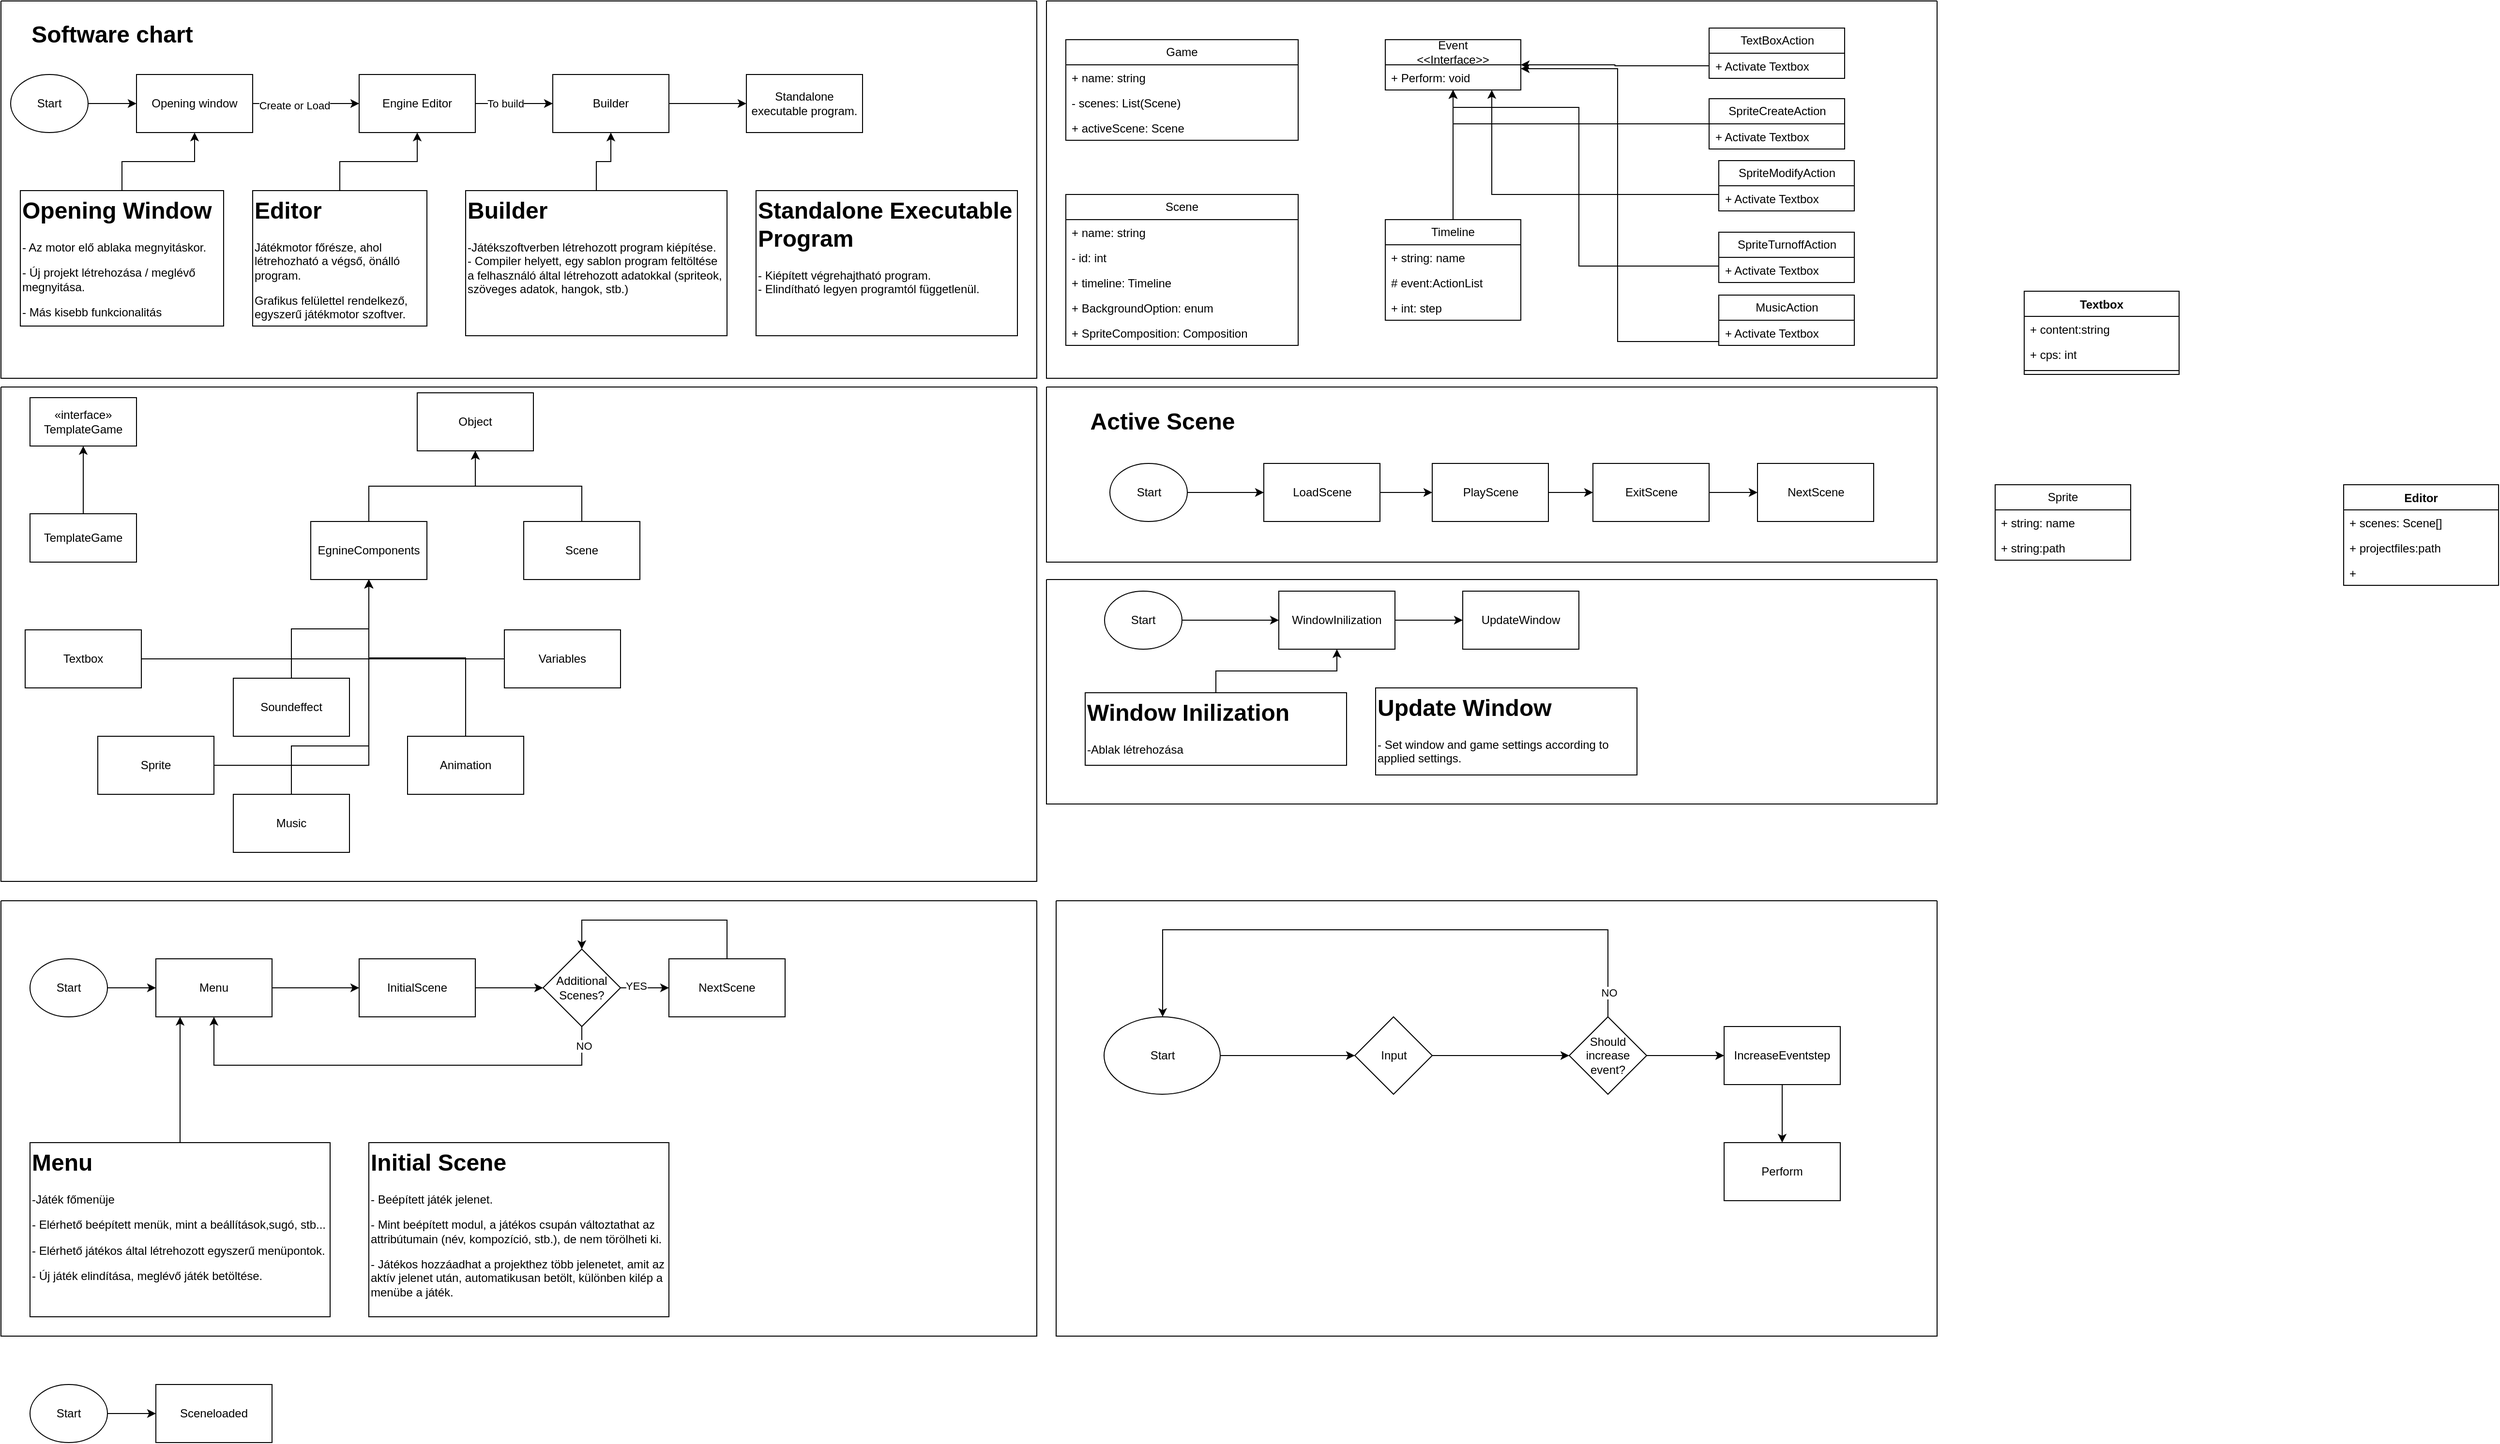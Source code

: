<mxfile version="24.8.3">
  <diagram name="1 oldal" id="JEMqjfEOg4delQZX6pk8">
    <mxGraphModel dx="1434" dy="726" grid="1" gridSize="10" guides="1" tooltips="1" connect="1" arrows="1" fold="1" page="1" pageScale="1" pageWidth="827" pageHeight="1169" math="0" shadow="0">
      <root>
        <mxCell id="0" />
        <mxCell id="1" parent="0" />
        <mxCell id="lWbrmLxduLfLOHrEPpW--29" value="Scene" style="swimlane;fontStyle=0;childLayout=stackLayout;horizontal=1;startSize=26;fillColor=none;horizontalStack=0;resizeParent=1;resizeParentMax=0;resizeLast=0;collapsible=1;marginBottom=0;whiteSpace=wrap;html=1;" parent="1" vertex="1">
          <mxGeometry x="1110" y="210" width="240" height="156" as="geometry" />
        </mxCell>
        <mxCell id="lWbrmLxduLfLOHrEPpW--30" value="+ name: string" style="text;strokeColor=none;fillColor=none;align=left;verticalAlign=top;spacingLeft=4;spacingRight=4;overflow=hidden;rotatable=0;points=[[0,0.5],[1,0.5]];portConstraint=eastwest;whiteSpace=wrap;html=1;" parent="lWbrmLxduLfLOHrEPpW--29" vertex="1">
          <mxGeometry y="26" width="240" height="26" as="geometry" />
        </mxCell>
        <mxCell id="lWbrmLxduLfLOHrEPpW--31" value="- id: int" style="text;strokeColor=none;fillColor=none;align=left;verticalAlign=top;spacingLeft=4;spacingRight=4;overflow=hidden;rotatable=0;points=[[0,0.5],[1,0.5]];portConstraint=eastwest;whiteSpace=wrap;html=1;" parent="lWbrmLxduLfLOHrEPpW--29" vertex="1">
          <mxGeometry y="52" width="240" height="26" as="geometry" />
        </mxCell>
        <mxCell id="lWbrmLxduLfLOHrEPpW--32" value="+ timeline: Timeline" style="text;strokeColor=none;fillColor=none;align=left;verticalAlign=top;spacingLeft=4;spacingRight=4;overflow=hidden;rotatable=0;points=[[0,0.5],[1,0.5]];portConstraint=eastwest;whiteSpace=wrap;html=1;" parent="lWbrmLxduLfLOHrEPpW--29" vertex="1">
          <mxGeometry y="78" width="240" height="26" as="geometry" />
        </mxCell>
        <mxCell id="5iqbkRGoXu1iaLBUcmDR-1" value="&lt;div&gt;+ BackgroundOption: enum&lt;/div&gt;" style="text;strokeColor=none;fillColor=none;align=left;verticalAlign=top;spacingLeft=4;spacingRight=4;overflow=hidden;rotatable=0;points=[[0,0.5],[1,0.5]];portConstraint=eastwest;whiteSpace=wrap;html=1;" parent="lWbrmLxduLfLOHrEPpW--29" vertex="1">
          <mxGeometry y="104" width="240" height="26" as="geometry" />
        </mxCell>
        <mxCell id="41qClCP8ehJ-Wlcd0M5J-1" value="+ SpriteComposition: Composition" style="text;strokeColor=none;fillColor=none;align=left;verticalAlign=top;spacingLeft=4;spacingRight=4;overflow=hidden;rotatable=0;points=[[0,0.5],[1,0.5]];portConstraint=eastwest;whiteSpace=wrap;html=1;" parent="lWbrmLxduLfLOHrEPpW--29" vertex="1">
          <mxGeometry y="130" width="240" height="26" as="geometry" />
        </mxCell>
        <mxCell id="lWbrmLxduLfLOHrEPpW--33" value="Sprite" style="swimlane;fontStyle=0;childLayout=stackLayout;horizontal=1;startSize=26;fillColor=none;horizontalStack=0;resizeParent=1;resizeParentMax=0;resizeLast=0;collapsible=1;marginBottom=0;whiteSpace=wrap;html=1;" parent="1" vertex="1">
          <mxGeometry x="2070" y="510" width="140" height="78" as="geometry" />
        </mxCell>
        <mxCell id="lWbrmLxduLfLOHrEPpW--34" value="+ string: name " style="text;strokeColor=none;fillColor=none;align=left;verticalAlign=top;spacingLeft=4;spacingRight=4;overflow=hidden;rotatable=0;points=[[0,0.5],[1,0.5]];portConstraint=eastwest;whiteSpace=wrap;html=1;" parent="lWbrmLxduLfLOHrEPpW--33" vertex="1">
          <mxGeometry y="26" width="140" height="26" as="geometry" />
        </mxCell>
        <mxCell id="lWbrmLxduLfLOHrEPpW--35" value="+ string:path" style="text;strokeColor=none;fillColor=none;align=left;verticalAlign=top;spacingLeft=4;spacingRight=4;overflow=hidden;rotatable=0;points=[[0,0.5],[1,0.5]];portConstraint=eastwest;whiteSpace=wrap;html=1;" parent="lWbrmLxduLfLOHrEPpW--33" vertex="1">
          <mxGeometry y="52" width="140" height="26" as="geometry" />
        </mxCell>
        <mxCell id="IUcDcDEqAbwXU_GczeR_-14" style="edgeStyle=orthogonalEdgeStyle;rounded=0;orthogonalLoop=1;jettySize=auto;html=1;" edge="1" parent="1" source="lWbrmLxduLfLOHrEPpW--37" target="IUcDcDEqAbwXU_GczeR_-1">
          <mxGeometry relative="1" as="geometry" />
        </mxCell>
        <mxCell id="lWbrmLxduLfLOHrEPpW--41" value="Editor" style="swimlane;fontStyle=1;align=center;verticalAlign=top;childLayout=stackLayout;horizontal=1;startSize=26;horizontalStack=0;resizeParent=1;resizeParentMax=0;resizeLast=0;collapsible=1;marginBottom=0;whiteSpace=wrap;html=1;" parent="1" vertex="1">
          <mxGeometry x="2430" y="510" width="160" height="104" as="geometry" />
        </mxCell>
        <mxCell id="lWbrmLxduLfLOHrEPpW--42" value="&lt;div&gt;+ scenes: Scene[]&lt;/div&gt;&lt;div&gt;&lt;br&gt;&lt;/div&gt;" style="text;strokeColor=none;fillColor=none;align=left;verticalAlign=top;spacingLeft=4;spacingRight=4;overflow=hidden;rotatable=0;points=[[0,0.5],[1,0.5]];portConstraint=eastwest;whiteSpace=wrap;html=1;" parent="lWbrmLxduLfLOHrEPpW--41" vertex="1">
          <mxGeometry y="26" width="160" height="26" as="geometry" />
        </mxCell>
        <mxCell id="lWbrmLxduLfLOHrEPpW--44" value="+ projectfiles:path" style="text;strokeColor=none;fillColor=none;align=left;verticalAlign=top;spacingLeft=4;spacingRight=4;overflow=hidden;rotatable=0;points=[[0,0.5],[1,0.5]];portConstraint=eastwest;whiteSpace=wrap;html=1;" parent="lWbrmLxduLfLOHrEPpW--41" vertex="1">
          <mxGeometry y="52" width="160" height="26" as="geometry" />
        </mxCell>
        <mxCell id="0etWV3QoKMRyA9orQuJr-10" value="+ " style="text;strokeColor=none;fillColor=none;align=left;verticalAlign=top;spacingLeft=4;spacingRight=4;overflow=hidden;rotatable=0;points=[[0,0.5],[1,0.5]];portConstraint=eastwest;whiteSpace=wrap;html=1;" parent="lWbrmLxduLfLOHrEPpW--41" vertex="1">
          <mxGeometry y="78" width="160" height="26" as="geometry" />
        </mxCell>
        <mxCell id="aBIb3vs0bK-XGekcAiyV-2" value="Textbox" style="swimlane;fontStyle=1;align=center;verticalAlign=top;childLayout=stackLayout;horizontal=1;startSize=26;horizontalStack=0;resizeParent=1;resizeParentMax=0;resizeLast=0;collapsible=1;marginBottom=0;whiteSpace=wrap;html=1;" parent="1" vertex="1">
          <mxGeometry x="2100" y="310" width="160" height="86" as="geometry" />
        </mxCell>
        <mxCell id="aBIb3vs0bK-XGekcAiyV-3" value="+ content:string" style="text;strokeColor=none;fillColor=none;align=left;verticalAlign=top;spacingLeft=4;spacingRight=4;overflow=hidden;rotatable=0;points=[[0,0.5],[1,0.5]];portConstraint=eastwest;whiteSpace=wrap;html=1;" parent="aBIb3vs0bK-XGekcAiyV-2" vertex="1">
          <mxGeometry y="26" width="160" height="26" as="geometry" />
        </mxCell>
        <mxCell id="aBIb3vs0bK-XGekcAiyV-8" value="+ cps: int " style="text;strokeColor=none;fillColor=none;align=left;verticalAlign=top;spacingLeft=4;spacingRight=4;overflow=hidden;rotatable=0;points=[[0,0.5],[1,0.5]];portConstraint=eastwest;whiteSpace=wrap;html=1;" parent="aBIb3vs0bK-XGekcAiyV-2" vertex="1">
          <mxGeometry y="52" width="160" height="26" as="geometry" />
        </mxCell>
        <mxCell id="aBIb3vs0bK-XGekcAiyV-4" value="" style="line;strokeWidth=1;fillColor=none;align=left;verticalAlign=middle;spacingTop=-1;spacingLeft=3;spacingRight=3;rotatable=0;labelPosition=right;points=[];portConstraint=eastwest;strokeColor=inherit;" parent="aBIb3vs0bK-XGekcAiyV-2" vertex="1">
          <mxGeometry y="78" width="160" height="8" as="geometry" />
        </mxCell>
        <mxCell id="-KJwZZDUoPPnp002qkgy-31" value="" style="swimlane;startSize=0;" parent="1" vertex="1">
          <mxGeometry x="10" y="10" width="1070" height="390" as="geometry" />
        </mxCell>
        <mxCell id="lWbrmLxduLfLOHrEPpW--9" style="edgeStyle=orthogonalEdgeStyle;rounded=0;orthogonalLoop=1;jettySize=auto;html=1;" parent="-KJwZZDUoPPnp002qkgy-31" source="lWbrmLxduLfLOHrEPpW--1" target="lWbrmLxduLfLOHrEPpW--7" edge="1">
          <mxGeometry relative="1" as="geometry" />
        </mxCell>
        <mxCell id="lWbrmLxduLfLOHrEPpW--10" value="Create or Load" style="edgeLabel;html=1;align=center;verticalAlign=middle;resizable=0;points=[];" parent="lWbrmLxduLfLOHrEPpW--9" vertex="1" connectable="0">
          <mxGeometry x="-0.231" y="-2" relative="1" as="geometry">
            <mxPoint as="offset" />
          </mxGeometry>
        </mxCell>
        <mxCell id="lWbrmLxduLfLOHrEPpW--1" value="Opening window" style="rounded=0;whiteSpace=wrap;html=1;" parent="-KJwZZDUoPPnp002qkgy-31" vertex="1">
          <mxGeometry x="140" y="76" width="120" height="60" as="geometry" />
        </mxCell>
        <mxCell id="lWbrmLxduLfLOHrEPpW--6" style="edgeStyle=orthogonalEdgeStyle;rounded=0;orthogonalLoop=1;jettySize=auto;html=1;" parent="-KJwZZDUoPPnp002qkgy-31" source="lWbrmLxduLfLOHrEPpW--5" target="lWbrmLxduLfLOHrEPpW--1" edge="1">
          <mxGeometry relative="1" as="geometry" />
        </mxCell>
        <mxCell id="lWbrmLxduLfLOHrEPpW--5" value="&lt;h1 style=&quot;margin-top: 0px;&quot;&gt;Opening Window&lt;br&gt;&lt;/h1&gt;&lt;p&gt;- Az motor elő ablaka megnyitáskor.&lt;/p&gt;&lt;p&gt;- Új projekt létrehozása / meglévő megnyitása.&lt;/p&gt;&lt;p&gt;- Más kisebb funkcionalitás&lt;br&gt;&lt;/p&gt;" style="text;html=1;whiteSpace=wrap;overflow=hidden;rounded=0;strokeColor=default;" parent="-KJwZZDUoPPnp002qkgy-31" vertex="1">
          <mxGeometry x="20" y="196" width="210" height="140" as="geometry" />
        </mxCell>
        <mxCell id="-KJwZZDUoPPnp002qkgy-2" style="edgeStyle=orthogonalEdgeStyle;rounded=0;orthogonalLoop=1;jettySize=auto;html=1;" parent="-KJwZZDUoPPnp002qkgy-31" source="lWbrmLxduLfLOHrEPpW--7" target="-KJwZZDUoPPnp002qkgy-1" edge="1">
          <mxGeometry relative="1" as="geometry" />
        </mxCell>
        <mxCell id="-KJwZZDUoPPnp002qkgy-3" value="To build" style="edgeLabel;html=1;align=center;verticalAlign=middle;resizable=0;points=[];" parent="-KJwZZDUoPPnp002qkgy-2" vertex="1" connectable="0">
          <mxGeometry x="-0.222" relative="1" as="geometry">
            <mxPoint as="offset" />
          </mxGeometry>
        </mxCell>
        <mxCell id="lWbrmLxduLfLOHrEPpW--7" value="Engine Editor" style="rounded=0;whiteSpace=wrap;html=1;" parent="-KJwZZDUoPPnp002qkgy-31" vertex="1">
          <mxGeometry x="370" y="76" width="120" height="60" as="geometry" />
        </mxCell>
        <mxCell id="-KJwZZDUoPPnp002qkgy-6" style="edgeStyle=orthogonalEdgeStyle;rounded=0;orthogonalLoop=1;jettySize=auto;html=1;" parent="-KJwZZDUoPPnp002qkgy-31" source="lWbrmLxduLfLOHrEPpW--11" target="lWbrmLxduLfLOHrEPpW--7" edge="1">
          <mxGeometry relative="1" as="geometry" />
        </mxCell>
        <mxCell id="lWbrmLxduLfLOHrEPpW--11" value="&lt;h1 style=&quot;margin-top: 0px;&quot;&gt;Editor&lt;/h1&gt;&lt;p&gt;Játékmotor főrésze, ahol létrehozható a végső, önálló program.&lt;/p&gt;&lt;p&gt;Grafikus felülettel rendelkező, egyszerű játékmotor szoftver.&lt;br&gt;&lt;/p&gt;" style="text;html=1;whiteSpace=wrap;overflow=hidden;rounded=0;strokeColor=default;" parent="-KJwZZDUoPPnp002qkgy-31" vertex="1">
          <mxGeometry x="260" y="196" width="180" height="140" as="geometry" />
        </mxCell>
        <mxCell id="-KJwZZDUoPPnp002qkgy-5" style="edgeStyle=orthogonalEdgeStyle;rounded=0;orthogonalLoop=1;jettySize=auto;html=1;" parent="-KJwZZDUoPPnp002qkgy-31" source="-KJwZZDUoPPnp002qkgy-1" target="-KJwZZDUoPPnp002qkgy-4" edge="1">
          <mxGeometry relative="1" as="geometry" />
        </mxCell>
        <mxCell id="-KJwZZDUoPPnp002qkgy-1" value="Builder" style="rounded=0;whiteSpace=wrap;html=1;" parent="-KJwZZDUoPPnp002qkgy-31" vertex="1">
          <mxGeometry x="570" y="76" width="120" height="60" as="geometry" />
        </mxCell>
        <mxCell id="-KJwZZDUoPPnp002qkgy-4" value="Standalone executable program." style="rounded=0;whiteSpace=wrap;html=1;" parent="-KJwZZDUoPPnp002qkgy-31" vertex="1">
          <mxGeometry x="770" y="76" width="120" height="60" as="geometry" />
        </mxCell>
        <mxCell id="-KJwZZDUoPPnp002qkgy-8" style="edgeStyle=orthogonalEdgeStyle;rounded=0;orthogonalLoop=1;jettySize=auto;html=1;" parent="-KJwZZDUoPPnp002qkgy-31" source="-KJwZZDUoPPnp002qkgy-7" target="lWbrmLxduLfLOHrEPpW--1" edge="1">
          <mxGeometry relative="1" as="geometry" />
        </mxCell>
        <mxCell id="-KJwZZDUoPPnp002qkgy-7" value="Start" style="ellipse;whiteSpace=wrap;html=1;" parent="-KJwZZDUoPPnp002qkgy-31" vertex="1">
          <mxGeometry x="10" y="76" width="80" height="60" as="geometry" />
        </mxCell>
        <mxCell id="-KJwZZDUoPPnp002qkgy-10" style="edgeStyle=orthogonalEdgeStyle;rounded=0;orthogonalLoop=1;jettySize=auto;html=1;" parent="-KJwZZDUoPPnp002qkgy-31" source="-KJwZZDUoPPnp002qkgy-9" target="-KJwZZDUoPPnp002qkgy-1" edge="1">
          <mxGeometry relative="1" as="geometry" />
        </mxCell>
        <mxCell id="-KJwZZDUoPPnp002qkgy-9" value="&lt;h1 style=&quot;margin-top: 0px;&quot;&gt;Builder&lt;/h1&gt;&lt;div&gt;-Játékszoftverben létrehozott program kiépítése.&lt;/div&gt;&lt;div&gt;- Compiler helyett, egy sablon program feltöltése a felhasználó által létrehozott adatokkal (spriteok, szöveges adatok, hangok, stb.)&lt;br&gt;&lt;/div&gt;" style="text;html=1;whiteSpace=wrap;overflow=hidden;rounded=0;strokeColor=default;" parent="-KJwZZDUoPPnp002qkgy-31" vertex="1">
          <mxGeometry x="480" y="196" width="270" height="150" as="geometry" />
        </mxCell>
        <mxCell id="-KJwZZDUoPPnp002qkgy-11" value="&lt;h1 style=&quot;margin-top: 0px;&quot;&gt;Standalone Executable Program&lt;br&gt;&lt;/h1&gt;&lt;div&gt;- Kiépített végrehajtható program.&lt;/div&gt;&lt;div&gt;- Elindítható legyen programtól függetlenül.&lt;br&gt;&lt;/div&gt;" style="text;html=1;whiteSpace=wrap;overflow=hidden;rounded=0;strokeColor=default;" parent="-KJwZZDUoPPnp002qkgy-31" vertex="1">
          <mxGeometry x="780" y="196" width="270" height="150" as="geometry" />
        </mxCell>
        <mxCell id="-KJwZZDUoPPnp002qkgy-60" value="&lt;h1&gt;&lt;b&gt;Software chart&lt;/b&gt;&lt;/h1&gt;" style="text;html=1;align=center;verticalAlign=middle;whiteSpace=wrap;rounded=0;" parent="-KJwZZDUoPPnp002qkgy-31" vertex="1">
          <mxGeometry x="10" y="20" width="210" height="30" as="geometry" />
        </mxCell>
        <mxCell id="-KJwZZDUoPPnp002qkgy-32" value="«interface»&lt;br&gt;TemplateGame" style="html=1;whiteSpace=wrap;" parent="1" vertex="1">
          <mxGeometry x="40" y="420" width="110" height="50" as="geometry" />
        </mxCell>
        <mxCell id="-KJwZZDUoPPnp002qkgy-34" style="edgeStyle=orthogonalEdgeStyle;rounded=0;orthogonalLoop=1;jettySize=auto;html=1;" parent="1" source="-KJwZZDUoPPnp002qkgy-33" target="-KJwZZDUoPPnp002qkgy-32" edge="1">
          <mxGeometry relative="1" as="geometry" />
        </mxCell>
        <mxCell id="-KJwZZDUoPPnp002qkgy-33" value="TemplateGame" style="html=1;whiteSpace=wrap;" parent="1" vertex="1">
          <mxGeometry x="40" y="540" width="110" height="50" as="geometry" />
        </mxCell>
        <mxCell id="-KJwZZDUoPPnp002qkgy-37" style="edgeStyle=orthogonalEdgeStyle;rounded=0;orthogonalLoop=1;jettySize=auto;html=1;" parent="1" source="-KJwZZDUoPPnp002qkgy-35" target="-KJwZZDUoPPnp002qkgy-36" edge="1">
          <mxGeometry relative="1" as="geometry" />
        </mxCell>
        <mxCell id="-KJwZZDUoPPnp002qkgy-35" value="Scene" style="rounded=0;whiteSpace=wrap;html=1;" parent="1" vertex="1">
          <mxGeometry x="550" y="548" width="120" height="60" as="geometry" />
        </mxCell>
        <mxCell id="-KJwZZDUoPPnp002qkgy-36" value="Object" style="rounded=0;whiteSpace=wrap;html=1;" parent="1" vertex="1">
          <mxGeometry x="440" y="415" width="120" height="60" as="geometry" />
        </mxCell>
        <mxCell id="-KJwZZDUoPPnp002qkgy-39" style="edgeStyle=orthogonalEdgeStyle;rounded=0;orthogonalLoop=1;jettySize=auto;html=1;" parent="1" source="-KJwZZDUoPPnp002qkgy-38" target="-KJwZZDUoPPnp002qkgy-36" edge="1">
          <mxGeometry relative="1" as="geometry" />
        </mxCell>
        <mxCell id="-KJwZZDUoPPnp002qkgy-38" value="EgnineComponents" style="rounded=0;whiteSpace=wrap;html=1;" parent="1" vertex="1">
          <mxGeometry x="330" y="548" width="120" height="60" as="geometry" />
        </mxCell>
        <mxCell id="-KJwZZDUoPPnp002qkgy-45" style="edgeStyle=orthogonalEdgeStyle;rounded=0;orthogonalLoop=1;jettySize=auto;html=1;" parent="1" source="-KJwZZDUoPPnp002qkgy-41" target="-KJwZZDUoPPnp002qkgy-38" edge="1">
          <mxGeometry relative="1" as="geometry" />
        </mxCell>
        <mxCell id="-KJwZZDUoPPnp002qkgy-49" style="edgeStyle=orthogonalEdgeStyle;rounded=0;orthogonalLoop=1;jettySize=auto;html=1;" parent="1" source="-KJwZZDUoPPnp002qkgy-41" target="-KJwZZDUoPPnp002qkgy-38" edge="1">
          <mxGeometry relative="1" as="geometry" />
        </mxCell>
        <mxCell id="-KJwZZDUoPPnp002qkgy-51" style="edgeStyle=orthogonalEdgeStyle;rounded=0;orthogonalLoop=1;jettySize=auto;html=1;" parent="1" source="-KJwZZDUoPPnp002qkgy-43" target="-KJwZZDUoPPnp002qkgy-38" edge="1">
          <mxGeometry relative="1" as="geometry" />
        </mxCell>
        <mxCell id="-KJwZZDUoPPnp002qkgy-43" value="Textbox" style="rounded=0;whiteSpace=wrap;html=1;" parent="1" vertex="1">
          <mxGeometry x="35" y="660" width="120" height="60" as="geometry" />
        </mxCell>
        <mxCell id="-KJwZZDUoPPnp002qkgy-48" style="edgeStyle=orthogonalEdgeStyle;rounded=0;orthogonalLoop=1;jettySize=auto;html=1;" parent="1" source="-KJwZZDUoPPnp002qkgy-47" target="-KJwZZDUoPPnp002qkgy-38" edge="1">
          <mxGeometry relative="1" as="geometry" />
        </mxCell>
        <mxCell id="-KJwZZDUoPPnp002qkgy-47" value="Soundeffect" style="rounded=0;whiteSpace=wrap;html=1;" parent="1" vertex="1">
          <mxGeometry x="250" y="710" width="120" height="60" as="geometry" />
        </mxCell>
        <mxCell id="-KJwZZDUoPPnp002qkgy-41" value="Sprite" style="rounded=0;whiteSpace=wrap;html=1;" parent="1" vertex="1">
          <mxGeometry x="110" y="770" width="120" height="60" as="geometry" />
        </mxCell>
        <mxCell id="-KJwZZDUoPPnp002qkgy-54" style="edgeStyle=orthogonalEdgeStyle;rounded=0;orthogonalLoop=1;jettySize=auto;html=1;" parent="1" source="-KJwZZDUoPPnp002qkgy-52" target="-KJwZZDUoPPnp002qkgy-38" edge="1">
          <mxGeometry relative="1" as="geometry">
            <Array as="points">
              <mxPoint x="310" y="780" />
              <mxPoint x="390" y="780" />
            </Array>
          </mxGeometry>
        </mxCell>
        <mxCell id="-KJwZZDUoPPnp002qkgy-52" value="Music" style="rounded=0;whiteSpace=wrap;html=1;" parent="1" vertex="1">
          <mxGeometry x="250" y="830" width="120" height="60" as="geometry" />
        </mxCell>
        <mxCell id="-KJwZZDUoPPnp002qkgy-56" style="edgeStyle=orthogonalEdgeStyle;rounded=0;orthogonalLoop=1;jettySize=auto;html=1;" parent="1" source="-KJwZZDUoPPnp002qkgy-55" target="-KJwZZDUoPPnp002qkgy-38" edge="1">
          <mxGeometry relative="1" as="geometry" />
        </mxCell>
        <mxCell id="-KJwZZDUoPPnp002qkgy-55" value="Animation" style="rounded=0;whiteSpace=wrap;html=1;" parent="1" vertex="1">
          <mxGeometry x="430" y="770" width="120" height="60" as="geometry" />
        </mxCell>
        <mxCell id="-KJwZZDUoPPnp002qkgy-58" style="edgeStyle=orthogonalEdgeStyle;rounded=0;orthogonalLoop=1;jettySize=auto;html=1;" parent="1" source="-KJwZZDUoPPnp002qkgy-57" target="-KJwZZDUoPPnp002qkgy-38" edge="1">
          <mxGeometry relative="1" as="geometry" />
        </mxCell>
        <mxCell id="-KJwZZDUoPPnp002qkgy-57" value="Variables" style="rounded=0;whiteSpace=wrap;html=1;" parent="1" vertex="1">
          <mxGeometry x="530" y="660" width="120" height="60" as="geometry" />
        </mxCell>
        <mxCell id="7sp2YvaQ6ztTeNtTqfWq-1" value="" style="swimlane;startSize=0;" parent="1" vertex="1">
          <mxGeometry x="10" y="409" width="1070" height="511" as="geometry" />
        </mxCell>
        <mxCell id="7sp2YvaQ6ztTeNtTqfWq-6" style="edgeStyle=orthogonalEdgeStyle;rounded=0;orthogonalLoop=1;jettySize=auto;html=1;" parent="1" source="7sp2YvaQ6ztTeNtTqfWq-2" target="7sp2YvaQ6ztTeNtTqfWq-4" edge="1">
          <mxGeometry relative="1" as="geometry" />
        </mxCell>
        <mxCell id="7sp2YvaQ6ztTeNtTqfWq-2" value="Menu" style="rounded=0;whiteSpace=wrap;html=1;" parent="1" vertex="1">
          <mxGeometry x="170" y="1000" width="120" height="60" as="geometry" />
        </mxCell>
        <mxCell id="7sp2YvaQ6ztTeNtTqfWq-5" style="edgeStyle=orthogonalEdgeStyle;rounded=0;orthogonalLoop=1;jettySize=auto;html=1;" parent="1" source="7sp2YvaQ6ztTeNtTqfWq-3" target="7sp2YvaQ6ztTeNtTqfWq-2" edge="1">
          <mxGeometry relative="1" as="geometry" />
        </mxCell>
        <mxCell id="7sp2YvaQ6ztTeNtTqfWq-3" value="Start" style="ellipse;whiteSpace=wrap;html=1;" parent="1" vertex="1">
          <mxGeometry x="40" y="1000" width="80" height="60" as="geometry" />
        </mxCell>
        <mxCell id="7sp2YvaQ6ztTeNtTqfWq-9" style="edgeStyle=orthogonalEdgeStyle;rounded=0;orthogonalLoop=1;jettySize=auto;html=1;" parent="1" source="7sp2YvaQ6ztTeNtTqfWq-4" target="7sp2YvaQ6ztTeNtTqfWq-8" edge="1">
          <mxGeometry relative="1" as="geometry" />
        </mxCell>
        <mxCell id="7sp2YvaQ6ztTeNtTqfWq-4" value="InitialScene" style="rounded=0;whiteSpace=wrap;html=1;" parent="1" vertex="1">
          <mxGeometry x="380" y="1000" width="120" height="60" as="geometry" />
        </mxCell>
        <mxCell id="7sp2YvaQ6ztTeNtTqfWq-12" style="edgeStyle=orthogonalEdgeStyle;rounded=0;orthogonalLoop=1;jettySize=auto;html=1;" parent="1" source="7sp2YvaQ6ztTeNtTqfWq-8" target="7sp2YvaQ6ztTeNtTqfWq-2" edge="1">
          <mxGeometry relative="1" as="geometry">
            <Array as="points">
              <mxPoint x="610" y="1110" />
              <mxPoint x="230" y="1110" />
            </Array>
          </mxGeometry>
        </mxCell>
        <mxCell id="7sp2YvaQ6ztTeNtTqfWq-14" value="NO" style="edgeLabel;html=1;align=center;verticalAlign=middle;resizable=0;points=[];" parent="7sp2YvaQ6ztTeNtTqfWq-12" vertex="1" connectable="0">
          <mxGeometry x="-0.915" y="2" relative="1" as="geometry">
            <mxPoint as="offset" />
          </mxGeometry>
        </mxCell>
        <mxCell id="7sp2YvaQ6ztTeNtTqfWq-16" style="edgeStyle=orthogonalEdgeStyle;rounded=0;orthogonalLoop=1;jettySize=auto;html=1;" parent="1" source="7sp2YvaQ6ztTeNtTqfWq-8" target="7sp2YvaQ6ztTeNtTqfWq-15" edge="1">
          <mxGeometry relative="1" as="geometry" />
        </mxCell>
        <mxCell id="7sp2YvaQ6ztTeNtTqfWq-17" value="YES" style="edgeLabel;html=1;align=center;verticalAlign=middle;resizable=0;points=[];" parent="7sp2YvaQ6ztTeNtTqfWq-16" vertex="1" connectable="0">
          <mxGeometry x="-0.36" y="2" relative="1" as="geometry">
            <mxPoint as="offset" />
          </mxGeometry>
        </mxCell>
        <mxCell id="7sp2YvaQ6ztTeNtTqfWq-8" value="Additional Scenes?" style="rhombus;whiteSpace=wrap;html=1;" parent="1" vertex="1">
          <mxGeometry x="570" y="990" width="80" height="80" as="geometry" />
        </mxCell>
        <mxCell id="7sp2YvaQ6ztTeNtTqfWq-20" style="edgeStyle=orthogonalEdgeStyle;rounded=0;orthogonalLoop=1;jettySize=auto;html=1;" parent="1" source="7sp2YvaQ6ztTeNtTqfWq-15" target="7sp2YvaQ6ztTeNtTqfWq-8" edge="1">
          <mxGeometry relative="1" as="geometry">
            <Array as="points">
              <mxPoint x="760" y="960" />
              <mxPoint x="610" y="960" />
            </Array>
          </mxGeometry>
        </mxCell>
        <mxCell id="7sp2YvaQ6ztTeNtTqfWq-15" value="NextScene" style="rounded=0;whiteSpace=wrap;html=1;" parent="1" vertex="1">
          <mxGeometry x="700" y="1000" width="120" height="60" as="geometry" />
        </mxCell>
        <mxCell id="7sp2YvaQ6ztTeNtTqfWq-22" style="edgeStyle=orthogonalEdgeStyle;rounded=0;orthogonalLoop=1;jettySize=auto;html=1;" parent="1" source="7sp2YvaQ6ztTeNtTqfWq-21" target="7sp2YvaQ6ztTeNtTqfWq-2" edge="1">
          <mxGeometry relative="1" as="geometry">
            <Array as="points">
              <mxPoint x="195" y="1090" />
              <mxPoint x="195" y="1090" />
            </Array>
          </mxGeometry>
        </mxCell>
        <mxCell id="7sp2YvaQ6ztTeNtTqfWq-21" value="&lt;h1 style=&quot;margin-top: 0px;&quot;&gt;Menu&lt;br&gt;&lt;/h1&gt;&lt;p&gt;-Játék főmenüje&lt;/p&gt;&lt;p&gt;- Elérhető beépített menük, mint a beállítások,sugó, stb...&lt;br&gt;&lt;/p&gt;&lt;p&gt;- Elérhető játékos által létrehozott egyszerű menüpontok.&lt;/p&gt;&lt;p&gt;- Új játék elindítása, meglévő játék betöltése.&lt;br&gt;&lt;/p&gt;" style="text;html=1;whiteSpace=wrap;overflow=hidden;rounded=0;perimeterSpacing=0;fillColor=none;strokeColor=default;" parent="1" vertex="1">
          <mxGeometry x="40" y="1190" width="310" height="180" as="geometry" />
        </mxCell>
        <mxCell id="7sp2YvaQ6ztTeNtTqfWq-23" value="&lt;h1 style=&quot;margin-top: 0px;&quot;&gt;Initial Scene&lt;br&gt;&lt;/h1&gt;&lt;p&gt;- Beépített játék jelenet.&lt;/p&gt;&lt;p&gt;- Mint beépített modul, a játékos csupán változtathat az attribútumain (név, kompozíció, stb.), de nem törölheti ki.&lt;/p&gt;&lt;p&gt;- Játékos hozzáadhat a projekthez több jelenetet, amit az aktív jelenet után, automatikusan betölt, különben kilép a menübe a játék.&lt;br&gt;&lt;/p&gt;&lt;p&gt;&lt;br&gt;&lt;/p&gt;" style="text;html=1;whiteSpace=wrap;overflow=hidden;rounded=0;perimeterSpacing=0;fillColor=none;strokeColor=default;" parent="1" vertex="1">
          <mxGeometry x="390" y="1190" width="310" height="180" as="geometry" />
        </mxCell>
        <mxCell id="7sp2YvaQ6ztTeNtTqfWq-26" value="" style="swimlane;startSize=0;" parent="1" vertex="1">
          <mxGeometry x="10" y="940" width="1070" height="450" as="geometry" />
        </mxCell>
        <mxCell id="7sp2YvaQ6ztTeNtTqfWq-35" style="edgeStyle=orthogonalEdgeStyle;rounded=0;orthogonalLoop=1;jettySize=auto;html=1;" parent="1" source="7sp2YvaQ6ztTeNtTqfWq-33" target="7sp2YvaQ6ztTeNtTqfWq-34" edge="1">
          <mxGeometry relative="1" as="geometry" />
        </mxCell>
        <mxCell id="7sp2YvaQ6ztTeNtTqfWq-33" value="Start" style="ellipse;whiteSpace=wrap;html=1;" parent="1" vertex="1">
          <mxGeometry x="40" y="1440" width="80" height="60" as="geometry" />
        </mxCell>
        <mxCell id="7sp2YvaQ6ztTeNtTqfWq-34" value="Sceneloaded" style="rounded=0;whiteSpace=wrap;html=1;" parent="1" vertex="1">
          <mxGeometry x="170" y="1440" width="120" height="60" as="geometry" />
        </mxCell>
        <mxCell id="SCozW6nY0jgdxFVov_-t-1" value="Game" style="swimlane;fontStyle=0;childLayout=stackLayout;horizontal=1;startSize=26;fillColor=none;horizontalStack=0;resizeParent=1;resizeParentMax=0;resizeLast=0;collapsible=1;marginBottom=0;whiteSpace=wrap;html=1;" parent="1" vertex="1">
          <mxGeometry x="1110" y="50" width="240" height="104" as="geometry" />
        </mxCell>
        <mxCell id="SCozW6nY0jgdxFVov_-t-2" value="+ name: string" style="text;strokeColor=none;fillColor=none;align=left;verticalAlign=top;spacingLeft=4;spacingRight=4;overflow=hidden;rotatable=0;points=[[0,0.5],[1,0.5]];portConstraint=eastwest;whiteSpace=wrap;html=1;" parent="SCozW6nY0jgdxFVov_-t-1" vertex="1">
          <mxGeometry y="26" width="240" height="26" as="geometry" />
        </mxCell>
        <mxCell id="SCozW6nY0jgdxFVov_-t-3" value="- scenes: List(Scene)" style="text;strokeColor=none;fillColor=none;align=left;verticalAlign=top;spacingLeft=4;spacingRight=4;overflow=hidden;rotatable=0;points=[[0,0.5],[1,0.5]];portConstraint=eastwest;whiteSpace=wrap;html=1;" parent="SCozW6nY0jgdxFVov_-t-1" vertex="1">
          <mxGeometry y="52" width="240" height="26" as="geometry" />
        </mxCell>
        <mxCell id="SCozW6nY0jgdxFVov_-t-4" value="+ activeScene: Scene" style="text;strokeColor=none;fillColor=none;align=left;verticalAlign=top;spacingLeft=4;spacingRight=4;overflow=hidden;rotatable=0;points=[[0,0.5],[1,0.5]];portConstraint=eastwest;whiteSpace=wrap;html=1;" parent="SCozW6nY0jgdxFVov_-t-1" vertex="1">
          <mxGeometry y="78" width="240" height="26" as="geometry" />
        </mxCell>
        <mxCell id="5iqbkRGoXu1iaLBUcmDR-12" value="" style="swimlane;startSize=0;" parent="1" vertex="1">
          <mxGeometry x="1090" y="409" width="920" height="181" as="geometry" />
        </mxCell>
        <mxCell id="5iqbkRGoXu1iaLBUcmDR-4" style="edgeStyle=orthogonalEdgeStyle;rounded=0;orthogonalLoop=1;jettySize=auto;html=1;" parent="5iqbkRGoXu1iaLBUcmDR-12" source="5iqbkRGoXu1iaLBUcmDR-2" target="5iqbkRGoXu1iaLBUcmDR-3" edge="1">
          <mxGeometry relative="1" as="geometry" />
        </mxCell>
        <mxCell id="5iqbkRGoXu1iaLBUcmDR-2" value="Start" style="ellipse;whiteSpace=wrap;html=1;" parent="5iqbkRGoXu1iaLBUcmDR-12" vertex="1">
          <mxGeometry x="65.5" y="79" width="80" height="60" as="geometry" />
        </mxCell>
        <mxCell id="5iqbkRGoXu1iaLBUcmDR-6" style="edgeStyle=orthogonalEdgeStyle;rounded=0;orthogonalLoop=1;jettySize=auto;html=1;" parent="5iqbkRGoXu1iaLBUcmDR-12" source="5iqbkRGoXu1iaLBUcmDR-3" target="5iqbkRGoXu1iaLBUcmDR-5" edge="1">
          <mxGeometry relative="1" as="geometry" />
        </mxCell>
        <mxCell id="5iqbkRGoXu1iaLBUcmDR-3" value="LoadScene" style="rounded=0;whiteSpace=wrap;html=1;" parent="5iqbkRGoXu1iaLBUcmDR-12" vertex="1">
          <mxGeometry x="224.5" y="79" width="120" height="60" as="geometry" />
        </mxCell>
        <mxCell id="5iqbkRGoXu1iaLBUcmDR-8" style="edgeStyle=orthogonalEdgeStyle;rounded=0;orthogonalLoop=1;jettySize=auto;html=1;" parent="5iqbkRGoXu1iaLBUcmDR-12" source="5iqbkRGoXu1iaLBUcmDR-5" target="5iqbkRGoXu1iaLBUcmDR-7" edge="1">
          <mxGeometry relative="1" as="geometry" />
        </mxCell>
        <mxCell id="5iqbkRGoXu1iaLBUcmDR-5" value="PlayScene" style="rounded=0;whiteSpace=wrap;html=1;" parent="5iqbkRGoXu1iaLBUcmDR-12" vertex="1">
          <mxGeometry x="398.5" y="79" width="120" height="60" as="geometry" />
        </mxCell>
        <mxCell id="5iqbkRGoXu1iaLBUcmDR-10" style="edgeStyle=orthogonalEdgeStyle;rounded=0;orthogonalLoop=1;jettySize=auto;html=1;" parent="5iqbkRGoXu1iaLBUcmDR-12" source="5iqbkRGoXu1iaLBUcmDR-7" target="5iqbkRGoXu1iaLBUcmDR-9" edge="1">
          <mxGeometry relative="1" as="geometry" />
        </mxCell>
        <mxCell id="5iqbkRGoXu1iaLBUcmDR-7" value="&lt;div&gt;ExitScene&lt;/div&gt;" style="rounded=0;whiteSpace=wrap;html=1;" parent="5iqbkRGoXu1iaLBUcmDR-12" vertex="1">
          <mxGeometry x="564.5" y="79" width="120" height="60" as="geometry" />
        </mxCell>
        <mxCell id="5iqbkRGoXu1iaLBUcmDR-9" value="NextScene" style="rounded=0;whiteSpace=wrap;html=1;" parent="5iqbkRGoXu1iaLBUcmDR-12" vertex="1">
          <mxGeometry x="734.5" y="79" width="120" height="60" as="geometry" />
        </mxCell>
        <mxCell id="5iqbkRGoXu1iaLBUcmDR-14" value="&lt;h1&gt;&lt;b&gt;Active Scene&lt;br&gt;&lt;/b&gt;&lt;/h1&gt;" style="text;html=1;align=center;verticalAlign=middle;whiteSpace=wrap;rounded=0;" parent="5iqbkRGoXu1iaLBUcmDR-12" vertex="1">
          <mxGeometry x="14.5" y="21" width="210" height="30" as="geometry" />
        </mxCell>
        <mxCell id="s9Ohwy5bFA-3_QX1RwIY-5" style="edgeStyle=orthogonalEdgeStyle;rounded=0;orthogonalLoop=1;jettySize=auto;html=1;" parent="1" source="s9Ohwy5bFA-3_QX1RwIY-1" target="s9Ohwy5bFA-3_QX1RwIY-4" edge="1">
          <mxGeometry relative="1" as="geometry" />
        </mxCell>
        <mxCell id="s9Ohwy5bFA-3_QX1RwIY-1" value="WindowInilization" style="rounded=0;whiteSpace=wrap;html=1;" parent="1" vertex="1">
          <mxGeometry x="1330" y="620" width="120" height="60" as="geometry" />
        </mxCell>
        <mxCell id="s9Ohwy5bFA-3_QX1RwIY-3" style="edgeStyle=orthogonalEdgeStyle;rounded=0;orthogonalLoop=1;jettySize=auto;html=1;" parent="1" source="s9Ohwy5bFA-3_QX1RwIY-2" target="s9Ohwy5bFA-3_QX1RwIY-1" edge="1">
          <mxGeometry relative="1" as="geometry" />
        </mxCell>
        <mxCell id="s9Ohwy5bFA-3_QX1RwIY-2" value="Start" style="ellipse;whiteSpace=wrap;html=1;" parent="1" vertex="1">
          <mxGeometry x="1150" y="620" width="80" height="60" as="geometry" />
        </mxCell>
        <mxCell id="s9Ohwy5bFA-3_QX1RwIY-4" value="UpdateWindow" style="rounded=0;whiteSpace=wrap;html=1;" parent="1" vertex="1">
          <mxGeometry x="1520" y="620" width="120" height="60" as="geometry" />
        </mxCell>
        <mxCell id="s9Ohwy5bFA-3_QX1RwIY-8" style="edgeStyle=orthogonalEdgeStyle;rounded=0;orthogonalLoop=1;jettySize=auto;html=1;" parent="1" source="s9Ohwy5bFA-3_QX1RwIY-6" target="s9Ohwy5bFA-3_QX1RwIY-1" edge="1">
          <mxGeometry relative="1" as="geometry" />
        </mxCell>
        <mxCell id="s9Ohwy5bFA-3_QX1RwIY-6" value="&lt;h1 style=&quot;margin-top: 0px;&quot;&gt;Window Inilization&lt;br&gt;&lt;/h1&gt;&lt;div&gt;-Ablak létrehozása&lt;br&gt;&lt;/div&gt;" style="text;html=1;whiteSpace=wrap;overflow=hidden;rounded=0;strokeColor=default;" parent="1" vertex="1">
          <mxGeometry x="1130" y="725" width="270" height="75" as="geometry" />
        </mxCell>
        <mxCell id="s9Ohwy5bFA-3_QX1RwIY-7" value="&lt;h1 style=&quot;margin-top: 0px;&quot;&gt;Update Window&lt;br&gt;&lt;/h1&gt;&lt;div&gt;- Set window and game settings according to applied settings.&lt;br&gt;&lt;/div&gt;" style="text;html=1;whiteSpace=wrap;overflow=hidden;rounded=0;strokeColor=default;" parent="1" vertex="1">
          <mxGeometry x="1430" y="720" width="270" height="90" as="geometry" />
        </mxCell>
        <mxCell id="s9Ohwy5bFA-3_QX1RwIY-10" value="" style="swimlane;startSize=0;" parent="1" vertex="1">
          <mxGeometry x="1090" y="608" width="920" height="232" as="geometry" />
        </mxCell>
        <mxCell id="IUcDcDEqAbwXU_GczeR_-1" value="&lt;div&gt;Event&lt;/div&gt;&lt;div&gt;&amp;lt;&amp;lt;Interface&amp;gt;&amp;gt;&lt;br&gt;&lt;/div&gt;" style="swimlane;fontStyle=0;childLayout=stackLayout;horizontal=1;startSize=26;fillColor=none;horizontalStack=0;resizeParent=1;resizeParentMax=0;resizeLast=0;collapsible=1;marginBottom=0;whiteSpace=wrap;html=1;" vertex="1" parent="1">
          <mxGeometry x="1440" y="50" width="140" height="52" as="geometry" />
        </mxCell>
        <mxCell id="IUcDcDEqAbwXU_GczeR_-3" value="+ Perform: void" style="text;strokeColor=none;fillColor=none;align=left;verticalAlign=top;spacingLeft=4;spacingRight=4;overflow=hidden;rotatable=0;points=[[0,0.5],[1,0.5]];portConstraint=eastwest;whiteSpace=wrap;html=1;" vertex="1" parent="IUcDcDEqAbwXU_GczeR_-1">
          <mxGeometry y="26" width="140" height="26" as="geometry" />
        </mxCell>
        <mxCell id="IUcDcDEqAbwXU_GczeR_-13" style="edgeStyle=orthogonalEdgeStyle;rounded=0;orthogonalLoop=1;jettySize=auto;html=1;" edge="1" parent="1" source="IUcDcDEqAbwXU_GczeR_-11" target="IUcDcDEqAbwXU_GczeR_-1">
          <mxGeometry relative="1" as="geometry" />
        </mxCell>
        <mxCell id="IUcDcDEqAbwXU_GczeR_-17" style="edgeStyle=orthogonalEdgeStyle;rounded=0;orthogonalLoop=1;jettySize=auto;html=1;" edge="1" parent="1" source="IUcDcDEqAbwXU_GczeR_-15" target="IUcDcDEqAbwXU_GczeR_-1">
          <mxGeometry relative="1" as="geometry" />
        </mxCell>
        <mxCell id="IUcDcDEqAbwXU_GczeR_-20" style="edgeStyle=orthogonalEdgeStyle;rounded=0;orthogonalLoop=1;jettySize=auto;html=1;" edge="1" parent="1" source="IUcDcDEqAbwXU_GczeR_-18" target="IUcDcDEqAbwXU_GczeR_-1">
          <mxGeometry relative="1" as="geometry">
            <Array as="points">
              <mxPoint x="1550" y="210" />
            </Array>
          </mxGeometry>
        </mxCell>
        <mxCell id="IUcDcDEqAbwXU_GczeR_-23" style="edgeStyle=orthogonalEdgeStyle;rounded=0;orthogonalLoop=1;jettySize=auto;html=1;" edge="1" parent="1" source="IUcDcDEqAbwXU_GczeR_-21" target="IUcDcDEqAbwXU_GczeR_-1">
          <mxGeometry relative="1" as="geometry">
            <Array as="points">
              <mxPoint x="1640" y="284" />
              <mxPoint x="1640" y="120" />
            </Array>
          </mxGeometry>
        </mxCell>
        <mxCell id="IUcDcDEqAbwXU_GczeR_-26" style="edgeStyle=orthogonalEdgeStyle;rounded=0;orthogonalLoop=1;jettySize=auto;html=1;" edge="1" parent="1" source="IUcDcDEqAbwXU_GczeR_-25" target="IUcDcDEqAbwXU_GczeR_-1">
          <mxGeometry relative="1" as="geometry">
            <Array as="points">
              <mxPoint x="1680" y="362" />
              <mxPoint x="1680" y="80" />
            </Array>
          </mxGeometry>
        </mxCell>
        <mxCell id="IUcDcDEqAbwXU_GczeR_-27" value="" style="swimlane;startSize=0;" vertex="1" parent="1">
          <mxGeometry x="1090" y="10" width="920" height="390" as="geometry" />
        </mxCell>
        <mxCell id="IUcDcDEqAbwXU_GczeR_-9" value="TextBoxAction" style="swimlane;fontStyle=0;childLayout=stackLayout;horizontal=1;startSize=26;fillColor=none;horizontalStack=0;resizeParent=1;resizeParentMax=0;resizeLast=0;collapsible=1;marginBottom=0;whiteSpace=wrap;html=1;" vertex="1" parent="IUcDcDEqAbwXU_GczeR_-27">
          <mxGeometry x="684.5" y="28" width="140" height="52" as="geometry" />
        </mxCell>
        <mxCell id="IUcDcDEqAbwXU_GczeR_-11" value="+ Activate Textbox" style="text;strokeColor=none;fillColor=none;align=left;verticalAlign=top;spacingLeft=4;spacingRight=4;overflow=hidden;rotatable=0;points=[[0,0.5],[1,0.5]];portConstraint=eastwest;whiteSpace=wrap;html=1;" vertex="1" parent="IUcDcDEqAbwXU_GczeR_-9">
          <mxGeometry y="26" width="140" height="26" as="geometry" />
        </mxCell>
        <mxCell id="IUcDcDEqAbwXU_GczeR_-15" value="SpriteCreateAction" style="swimlane;fontStyle=0;childLayout=stackLayout;horizontal=1;startSize=26;fillColor=none;horizontalStack=0;resizeParent=1;resizeParentMax=0;resizeLast=0;collapsible=1;marginBottom=0;whiteSpace=wrap;html=1;" vertex="1" parent="IUcDcDEqAbwXU_GczeR_-27">
          <mxGeometry x="684.5" y="101" width="140" height="52" as="geometry" />
        </mxCell>
        <mxCell id="IUcDcDEqAbwXU_GczeR_-16" value="+ Activate Textbox" style="text;strokeColor=none;fillColor=none;align=left;verticalAlign=top;spacingLeft=4;spacingRight=4;overflow=hidden;rotatable=0;points=[[0,0.5],[1,0.5]];portConstraint=eastwest;whiteSpace=wrap;html=1;" vertex="1" parent="IUcDcDEqAbwXU_GczeR_-15">
          <mxGeometry y="26" width="140" height="26" as="geometry" />
        </mxCell>
        <mxCell id="IUcDcDEqAbwXU_GczeR_-18" value="SpriteModifyAction" style="swimlane;fontStyle=0;childLayout=stackLayout;horizontal=1;startSize=26;fillColor=none;horizontalStack=0;resizeParent=1;resizeParentMax=0;resizeLast=0;collapsible=1;marginBottom=0;whiteSpace=wrap;html=1;" vertex="1" parent="IUcDcDEqAbwXU_GczeR_-27">
          <mxGeometry x="694.5" y="165" width="140" height="52" as="geometry" />
        </mxCell>
        <mxCell id="IUcDcDEqAbwXU_GczeR_-19" value="+ Activate Textbox" style="text;strokeColor=none;fillColor=none;align=left;verticalAlign=top;spacingLeft=4;spacingRight=4;overflow=hidden;rotatable=0;points=[[0,0.5],[1,0.5]];portConstraint=eastwest;whiteSpace=wrap;html=1;" vertex="1" parent="IUcDcDEqAbwXU_GczeR_-18">
          <mxGeometry y="26" width="140" height="26" as="geometry" />
        </mxCell>
        <mxCell id="IUcDcDEqAbwXU_GczeR_-21" value="SpriteTurnoffAction" style="swimlane;fontStyle=0;childLayout=stackLayout;horizontal=1;startSize=26;fillColor=none;horizontalStack=0;resizeParent=1;resizeParentMax=0;resizeLast=0;collapsible=1;marginBottom=0;whiteSpace=wrap;html=1;" vertex="1" parent="IUcDcDEqAbwXU_GczeR_-27">
          <mxGeometry x="694.5" y="239" width="140" height="52" as="geometry" />
        </mxCell>
        <mxCell id="IUcDcDEqAbwXU_GczeR_-22" value="+ Activate Textbox" style="text;strokeColor=none;fillColor=none;align=left;verticalAlign=top;spacingLeft=4;spacingRight=4;overflow=hidden;rotatable=0;points=[[0,0.5],[1,0.5]];portConstraint=eastwest;whiteSpace=wrap;html=1;" vertex="1" parent="IUcDcDEqAbwXU_GczeR_-21">
          <mxGeometry y="26" width="140" height="26" as="geometry" />
        </mxCell>
        <mxCell id="IUcDcDEqAbwXU_GczeR_-24" value="MusicAction" style="swimlane;fontStyle=0;childLayout=stackLayout;horizontal=1;startSize=26;fillColor=none;horizontalStack=0;resizeParent=1;resizeParentMax=0;resizeLast=0;collapsible=1;marginBottom=0;whiteSpace=wrap;html=1;" vertex="1" parent="IUcDcDEqAbwXU_GczeR_-27">
          <mxGeometry x="694.5" y="304" width="140" height="52" as="geometry" />
        </mxCell>
        <mxCell id="IUcDcDEqAbwXU_GczeR_-25" value="+ Activate Textbox" style="text;strokeColor=none;fillColor=none;align=left;verticalAlign=top;spacingLeft=4;spacingRight=4;overflow=hidden;rotatable=0;points=[[0,0.5],[1,0.5]];portConstraint=eastwest;whiteSpace=wrap;html=1;" vertex="1" parent="IUcDcDEqAbwXU_GczeR_-24">
          <mxGeometry y="26" width="140" height="26" as="geometry" />
        </mxCell>
        <mxCell id="lWbrmLxduLfLOHrEPpW--37" value="Timeline" style="swimlane;fontStyle=0;childLayout=stackLayout;horizontal=1;startSize=26;fillColor=none;horizontalStack=0;resizeParent=1;resizeParentMax=0;resizeLast=0;collapsible=1;marginBottom=0;whiteSpace=wrap;html=1;" parent="IUcDcDEqAbwXU_GczeR_-27" vertex="1">
          <mxGeometry x="350" y="226" width="140" height="104" as="geometry" />
        </mxCell>
        <mxCell id="lWbrmLxduLfLOHrEPpW--38" value="+ string: name" style="text;strokeColor=none;fillColor=none;align=left;verticalAlign=top;spacingLeft=4;spacingRight=4;overflow=hidden;rotatable=0;points=[[0,0.5],[1,0.5]];portConstraint=eastwest;whiteSpace=wrap;html=1;" parent="lWbrmLxduLfLOHrEPpW--37" vertex="1">
          <mxGeometry y="26" width="140" height="26" as="geometry" />
        </mxCell>
        <mxCell id="0etWV3QoKMRyA9orQuJr-6" value="&lt;div&gt;# event:ActionList&lt;/div&gt;" style="text;strokeColor=none;fillColor=none;align=left;verticalAlign=top;spacingLeft=4;spacingRight=4;overflow=hidden;rotatable=0;points=[[0,0.5],[1,0.5]];portConstraint=eastwest;whiteSpace=wrap;html=1;" parent="lWbrmLxduLfLOHrEPpW--37" vertex="1">
          <mxGeometry y="52" width="140" height="26" as="geometry" />
        </mxCell>
        <mxCell id="0etWV3QoKMRyA9orQuJr-3" value="+ int: step" style="text;strokeColor=none;fillColor=none;align=left;verticalAlign=top;spacingLeft=4;spacingRight=4;overflow=hidden;rotatable=0;points=[[0,0.5],[1,0.5]];portConstraint=eastwest;whiteSpace=wrap;html=1;" parent="lWbrmLxduLfLOHrEPpW--37" vertex="1">
          <mxGeometry y="78" width="140" height="26" as="geometry" />
        </mxCell>
        <mxCell id="IUcDcDEqAbwXU_GczeR_-33" value="" style="swimlane;startSize=0;" vertex="1" parent="1">
          <mxGeometry x="1100" y="940" width="910" height="450" as="geometry" />
        </mxCell>
        <mxCell id="IUcDcDEqAbwXU_GczeR_-36" style="edgeStyle=orthogonalEdgeStyle;rounded=0;orthogonalLoop=1;jettySize=auto;html=1;" edge="1" parent="IUcDcDEqAbwXU_GczeR_-33" source="IUcDcDEqAbwXU_GczeR_-34" target="IUcDcDEqAbwXU_GczeR_-35">
          <mxGeometry relative="1" as="geometry" />
        </mxCell>
        <mxCell id="IUcDcDEqAbwXU_GczeR_-34" value="Start" style="ellipse;whiteSpace=wrap;html=1;" vertex="1" parent="IUcDcDEqAbwXU_GczeR_-33">
          <mxGeometry x="49.5" y="120" width="120" height="80" as="geometry" />
        </mxCell>
        <mxCell id="IUcDcDEqAbwXU_GczeR_-41" style="edgeStyle=orthogonalEdgeStyle;rounded=0;orthogonalLoop=1;jettySize=auto;html=1;" edge="1" parent="IUcDcDEqAbwXU_GczeR_-33" source="IUcDcDEqAbwXU_GczeR_-35" target="IUcDcDEqAbwXU_GczeR_-40">
          <mxGeometry relative="1" as="geometry" />
        </mxCell>
        <mxCell id="IUcDcDEqAbwXU_GczeR_-35" value="Input" style="rhombus;whiteSpace=wrap;html=1;" vertex="1" parent="IUcDcDEqAbwXU_GczeR_-33">
          <mxGeometry x="308.5" y="120" width="80" height="80" as="geometry" />
        </mxCell>
        <mxCell id="IUcDcDEqAbwXU_GczeR_-43" style="edgeStyle=orthogonalEdgeStyle;rounded=0;orthogonalLoop=1;jettySize=auto;html=1;" edge="1" parent="IUcDcDEqAbwXU_GczeR_-33" source="IUcDcDEqAbwXU_GczeR_-40" target="IUcDcDEqAbwXU_GczeR_-34">
          <mxGeometry relative="1" as="geometry">
            <Array as="points">
              <mxPoint x="570" y="30" />
              <mxPoint x="110" y="30" />
            </Array>
          </mxGeometry>
        </mxCell>
        <mxCell id="IUcDcDEqAbwXU_GczeR_-44" value="NO" style="edgeLabel;html=1;align=center;verticalAlign=middle;resizable=0;points=[];" vertex="1" connectable="0" parent="IUcDcDEqAbwXU_GczeR_-43">
          <mxGeometry x="-0.922" y="-1" relative="1" as="geometry">
            <mxPoint as="offset" />
          </mxGeometry>
        </mxCell>
        <mxCell id="IUcDcDEqAbwXU_GczeR_-46" style="edgeStyle=orthogonalEdgeStyle;rounded=0;orthogonalLoop=1;jettySize=auto;html=1;" edge="1" parent="IUcDcDEqAbwXU_GczeR_-33" source="IUcDcDEqAbwXU_GczeR_-40" target="IUcDcDEqAbwXU_GczeR_-45">
          <mxGeometry relative="1" as="geometry" />
        </mxCell>
        <mxCell id="IUcDcDEqAbwXU_GczeR_-40" value="Should increase event?" style="rhombus;whiteSpace=wrap;html=1;" vertex="1" parent="IUcDcDEqAbwXU_GczeR_-33">
          <mxGeometry x="530" y="120" width="80" height="80" as="geometry" />
        </mxCell>
        <mxCell id="IUcDcDEqAbwXU_GczeR_-48" style="edgeStyle=orthogonalEdgeStyle;rounded=0;orthogonalLoop=1;jettySize=auto;html=1;" edge="1" parent="IUcDcDEqAbwXU_GczeR_-33" source="IUcDcDEqAbwXU_GczeR_-45" target="IUcDcDEqAbwXU_GczeR_-47">
          <mxGeometry relative="1" as="geometry" />
        </mxCell>
        <mxCell id="IUcDcDEqAbwXU_GczeR_-45" value="IncreaseEventstep" style="rounded=0;whiteSpace=wrap;html=1;" vertex="1" parent="IUcDcDEqAbwXU_GczeR_-33">
          <mxGeometry x="690" y="130" width="120" height="60" as="geometry" />
        </mxCell>
        <mxCell id="IUcDcDEqAbwXU_GczeR_-47" value="Perform" style="rounded=0;whiteSpace=wrap;html=1;" vertex="1" parent="IUcDcDEqAbwXU_GczeR_-33">
          <mxGeometry x="690" y="250" width="120" height="60" as="geometry" />
        </mxCell>
      </root>
    </mxGraphModel>
  </diagram>
</mxfile>

